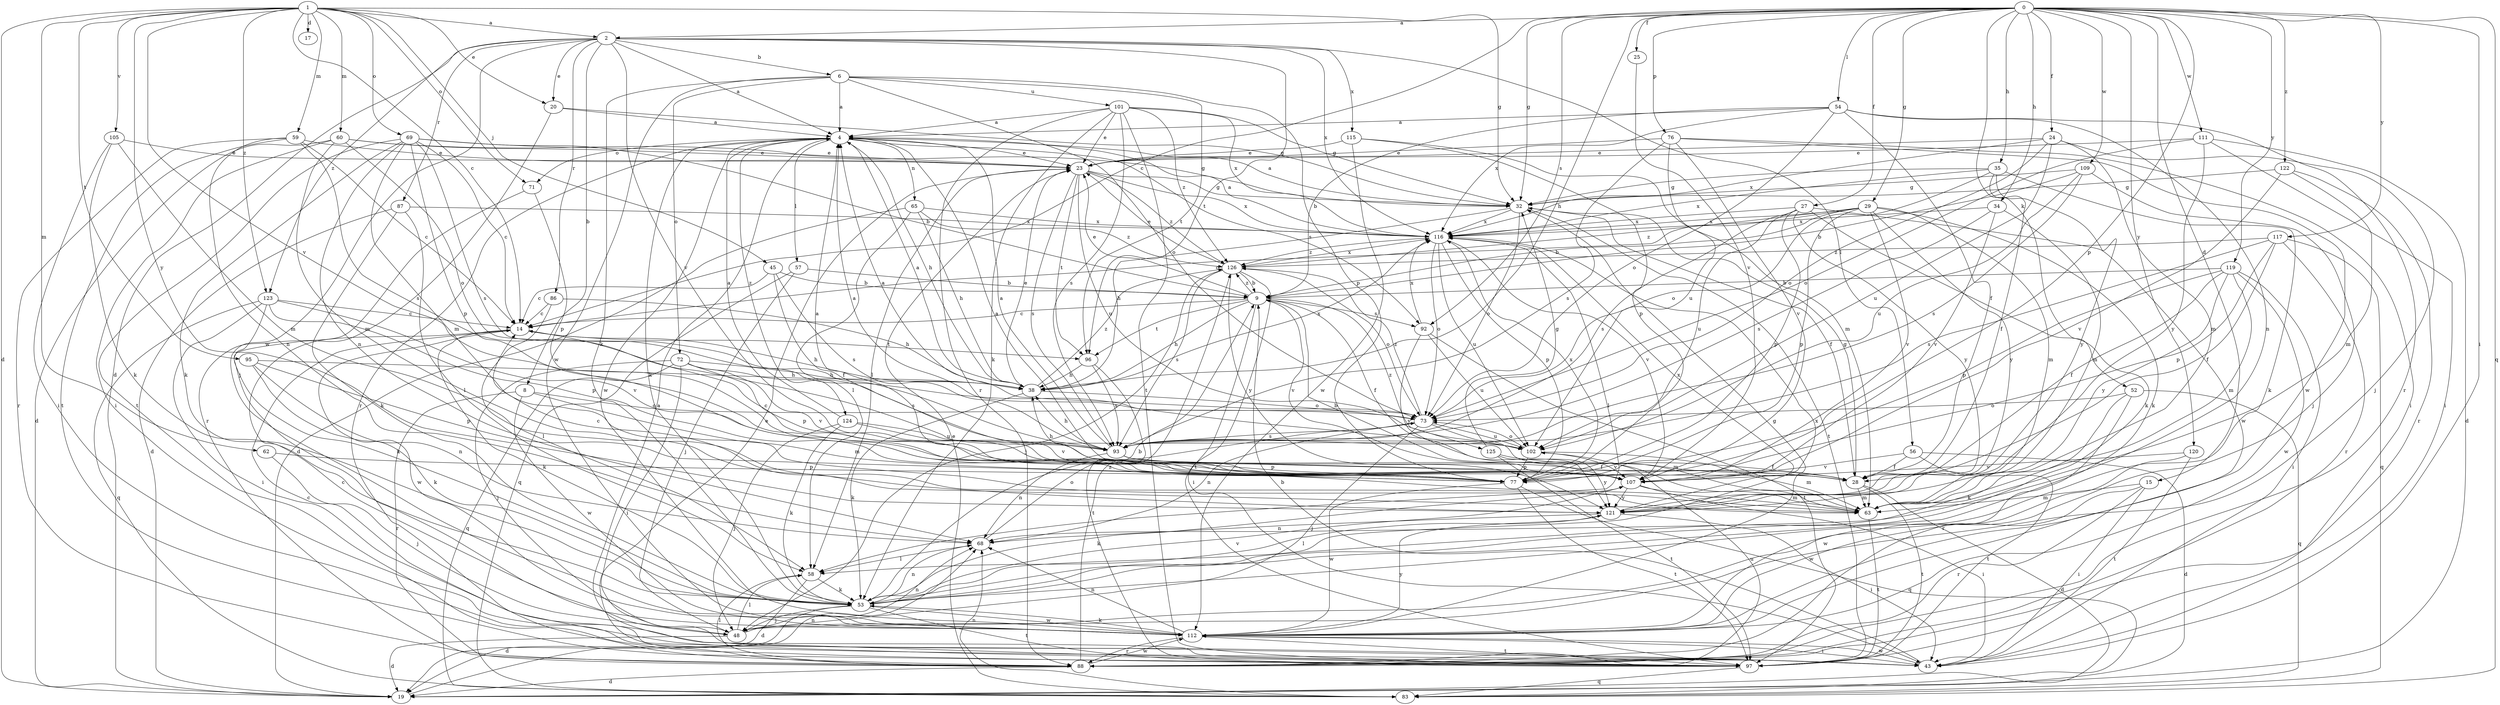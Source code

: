 strict digraph  {
0;
1;
2;
4;
6;
8;
9;
14;
15;
17;
19;
20;
23;
24;
25;
27;
28;
29;
32;
34;
35;
38;
43;
45;
48;
52;
53;
54;
56;
57;
58;
59;
60;
62;
63;
65;
68;
69;
71;
72;
73;
76;
77;
83;
86;
87;
88;
92;
93;
95;
96;
97;
101;
102;
105;
107;
109;
111;
112;
115;
116;
117;
119;
120;
121;
122;
123;
124;
125;
126;
0 -> 2  [label=a];
0 -> 14  [label=c];
0 -> 15  [label=d];
0 -> 24  [label=f];
0 -> 25  [label=f];
0 -> 27  [label=f];
0 -> 29  [label=g];
0 -> 32  [label=g];
0 -> 34  [label=h];
0 -> 35  [label=h];
0 -> 38  [label=h];
0 -> 43  [label=i];
0 -> 52  [label=k];
0 -> 54  [label=l];
0 -> 76  [label=p];
0 -> 77  [label=p];
0 -> 83  [label=q];
0 -> 92  [label=s];
0 -> 109  [label=w];
0 -> 111  [label=w];
0 -> 117  [label=y];
0 -> 119  [label=y];
0 -> 120  [label=y];
0 -> 122  [label=z];
1 -> 2  [label=a];
1 -> 14  [label=c];
1 -> 17  [label=d];
1 -> 19  [label=d];
1 -> 20  [label=e];
1 -> 32  [label=g];
1 -> 45  [label=j];
1 -> 59  [label=m];
1 -> 60  [label=m];
1 -> 62  [label=m];
1 -> 69  [label=o];
1 -> 71  [label=o];
1 -> 95  [label=t];
1 -> 105  [label=v];
1 -> 107  [label=v];
1 -> 121  [label=y];
1 -> 123  [label=z];
2 -> 4  [label=a];
2 -> 6  [label=b];
2 -> 8  [label=b];
2 -> 19  [label=d];
2 -> 20  [label=e];
2 -> 56  [label=l];
2 -> 86  [label=r];
2 -> 87  [label=r];
2 -> 96  [label=t];
2 -> 107  [label=v];
2 -> 112  [label=w];
2 -> 115  [label=x];
2 -> 116  [label=x];
2 -> 123  [label=z];
4 -> 23  [label=e];
4 -> 38  [label=h];
4 -> 53  [label=k];
4 -> 57  [label=l];
4 -> 65  [label=n];
4 -> 71  [label=o];
4 -> 88  [label=r];
4 -> 92  [label=s];
4 -> 112  [label=w];
4 -> 124  [label=z];
6 -> 4  [label=a];
6 -> 53  [label=k];
6 -> 72  [label=o];
6 -> 73  [label=o];
6 -> 77  [label=p];
6 -> 96  [label=t];
6 -> 101  [label=u];
6 -> 112  [label=w];
8 -> 63  [label=m];
8 -> 73  [label=o];
8 -> 88  [label=r];
8 -> 112  [label=w];
9 -> 14  [label=c];
9 -> 23  [label=e];
9 -> 28  [label=f];
9 -> 38  [label=h];
9 -> 43  [label=i];
9 -> 92  [label=s];
9 -> 96  [label=t];
9 -> 107  [label=v];
9 -> 125  [label=z];
9 -> 126  [label=z];
14 -> 38  [label=h];
14 -> 53  [label=k];
14 -> 96  [label=t];
14 -> 112  [label=w];
15 -> 43  [label=i];
15 -> 63  [label=m];
15 -> 88  [label=r];
15 -> 112  [label=w];
19 -> 68  [label=n];
20 -> 4  [label=a];
20 -> 32  [label=g];
20 -> 48  [label=j];
23 -> 32  [label=g];
23 -> 58  [label=l];
23 -> 93  [label=s];
23 -> 96  [label=t];
23 -> 102  [label=u];
23 -> 116  [label=x];
23 -> 126  [label=z];
24 -> 23  [label=e];
24 -> 48  [label=j];
24 -> 63  [label=m];
24 -> 73  [label=o];
24 -> 102  [label=u];
24 -> 116  [label=x];
25 -> 107  [label=v];
27 -> 53  [label=k];
27 -> 77  [label=p];
27 -> 93  [label=s];
27 -> 102  [label=u];
27 -> 112  [label=w];
27 -> 116  [label=x];
27 -> 121  [label=y];
28 -> 4  [label=a];
28 -> 19  [label=d];
28 -> 32  [label=g];
28 -> 63  [label=m];
28 -> 97  [label=t];
29 -> 9  [label=b];
29 -> 14  [label=c];
29 -> 53  [label=k];
29 -> 63  [label=m];
29 -> 77  [label=p];
29 -> 107  [label=v];
29 -> 116  [label=x];
29 -> 121  [label=y];
29 -> 126  [label=z];
32 -> 4  [label=a];
32 -> 28  [label=f];
32 -> 38  [label=h];
32 -> 73  [label=o];
32 -> 97  [label=t];
32 -> 116  [label=x];
34 -> 63  [label=m];
34 -> 93  [label=s];
34 -> 107  [label=v];
34 -> 116  [label=x];
35 -> 28  [label=f];
35 -> 32  [label=g];
35 -> 53  [label=k];
35 -> 73  [label=o];
35 -> 116  [label=x];
35 -> 121  [label=y];
38 -> 4  [label=a];
38 -> 23  [label=e];
38 -> 53  [label=k];
38 -> 73  [label=o];
38 -> 116  [label=x];
38 -> 126  [label=z];
43 -> 9  [label=b];
43 -> 112  [label=w];
45 -> 9  [label=b];
45 -> 14  [label=c];
45 -> 28  [label=f];
45 -> 93  [label=s];
48 -> 19  [label=d];
48 -> 58  [label=l];
48 -> 68  [label=n];
52 -> 53  [label=k];
52 -> 73  [label=o];
52 -> 83  [label=q];
52 -> 88  [label=r];
53 -> 9  [label=b];
53 -> 19  [label=d];
53 -> 48  [label=j];
53 -> 68  [label=n];
53 -> 97  [label=t];
53 -> 107  [label=v];
53 -> 112  [label=w];
53 -> 116  [label=x];
54 -> 4  [label=a];
54 -> 9  [label=b];
54 -> 28  [label=f];
54 -> 68  [label=n];
54 -> 73  [label=o];
54 -> 88  [label=r];
54 -> 116  [label=x];
56 -> 19  [label=d];
56 -> 28  [label=f];
56 -> 97  [label=t];
56 -> 107  [label=v];
57 -> 9  [label=b];
57 -> 48  [label=j];
57 -> 83  [label=q];
58 -> 19  [label=d];
58 -> 53  [label=k];
59 -> 14  [label=c];
59 -> 23  [label=e];
59 -> 68  [label=n];
59 -> 88  [label=r];
59 -> 93  [label=s];
59 -> 97  [label=t];
60 -> 19  [label=d];
60 -> 23  [label=e];
60 -> 32  [label=g];
60 -> 43  [label=i];
60 -> 63  [label=m];
60 -> 73  [label=o];
62 -> 48  [label=j];
62 -> 77  [label=p];
63 -> 9  [label=b];
63 -> 97  [label=t];
65 -> 19  [label=d];
65 -> 38  [label=h];
65 -> 58  [label=l];
65 -> 116  [label=x];
65 -> 126  [label=z];
68 -> 58  [label=l];
68 -> 73  [label=o];
69 -> 9  [label=b];
69 -> 14  [label=c];
69 -> 23  [label=e];
69 -> 53  [label=k];
69 -> 63  [label=m];
69 -> 68  [label=n];
69 -> 77  [label=p];
69 -> 93  [label=s];
69 -> 97  [label=t];
71 -> 77  [label=p];
71 -> 88  [label=r];
72 -> 38  [label=h];
72 -> 43  [label=i];
72 -> 48  [label=j];
72 -> 77  [label=p];
72 -> 83  [label=q];
72 -> 93  [label=s];
72 -> 107  [label=v];
73 -> 4  [label=a];
73 -> 48  [label=j];
73 -> 63  [label=m];
73 -> 68  [label=n];
73 -> 93  [label=s];
73 -> 102  [label=u];
73 -> 126  [label=z];
76 -> 23  [label=e];
76 -> 43  [label=i];
76 -> 93  [label=s];
76 -> 102  [label=u];
76 -> 107  [label=v];
76 -> 112  [label=w];
77 -> 4  [label=a];
77 -> 83  [label=q];
77 -> 97  [label=t];
77 -> 112  [label=w];
77 -> 116  [label=x];
83 -> 23  [label=e];
83 -> 68  [label=n];
86 -> 14  [label=c];
86 -> 38  [label=h];
86 -> 58  [label=l];
87 -> 19  [label=d];
87 -> 53  [label=k];
87 -> 58  [label=l];
87 -> 116  [label=x];
88 -> 19  [label=d];
88 -> 23  [label=e];
88 -> 58  [label=l];
88 -> 102  [label=u];
88 -> 112  [label=w];
88 -> 126  [label=z];
92 -> 97  [label=t];
92 -> 102  [label=u];
92 -> 116  [label=x];
92 -> 121  [label=y];
93 -> 4  [label=a];
93 -> 28  [label=f];
93 -> 38  [label=h];
93 -> 68  [label=n];
93 -> 77  [label=p];
95 -> 38  [label=h];
95 -> 53  [label=k];
95 -> 68  [label=n];
95 -> 77  [label=p];
96 -> 38  [label=h];
96 -> 93  [label=s];
96 -> 97  [label=t];
97 -> 4  [label=a];
97 -> 14  [label=c];
97 -> 83  [label=q];
101 -> 4  [label=a];
101 -> 23  [label=e];
101 -> 32  [label=g];
101 -> 53  [label=k];
101 -> 88  [label=r];
101 -> 93  [label=s];
101 -> 97  [label=t];
101 -> 116  [label=x];
101 -> 126  [label=z];
102 -> 4  [label=a];
102 -> 63  [label=m];
102 -> 73  [label=o];
102 -> 77  [label=p];
102 -> 107  [label=v];
105 -> 23  [label=e];
105 -> 43  [label=i];
105 -> 53  [label=k];
105 -> 63  [label=m];
107 -> 14  [label=c];
107 -> 38  [label=h];
107 -> 43  [label=i];
107 -> 53  [label=k];
107 -> 63  [label=m];
107 -> 121  [label=y];
109 -> 9  [label=b];
109 -> 32  [label=g];
109 -> 48  [label=j];
109 -> 93  [label=s];
109 -> 102  [label=u];
111 -> 19  [label=d];
111 -> 23  [label=e];
111 -> 43  [label=i];
111 -> 73  [label=o];
111 -> 121  [label=y];
112 -> 14  [label=c];
112 -> 32  [label=g];
112 -> 43  [label=i];
112 -> 53  [label=k];
112 -> 68  [label=n];
112 -> 88  [label=r];
112 -> 97  [label=t];
112 -> 121  [label=y];
115 -> 23  [label=e];
115 -> 63  [label=m];
115 -> 77  [label=p];
115 -> 112  [label=w];
116 -> 4  [label=a];
116 -> 58  [label=l];
116 -> 73  [label=o];
116 -> 77  [label=p];
116 -> 102  [label=u];
116 -> 107  [label=v];
116 -> 126  [label=z];
117 -> 28  [label=f];
117 -> 77  [label=p];
117 -> 83  [label=q];
117 -> 88  [label=r];
117 -> 93  [label=s];
117 -> 126  [label=z];
119 -> 9  [label=b];
119 -> 28  [label=f];
119 -> 43  [label=i];
119 -> 63  [label=m];
119 -> 77  [label=p];
119 -> 112  [label=w];
119 -> 121  [label=y];
120 -> 97  [label=t];
120 -> 107  [label=v];
120 -> 112  [label=w];
121 -> 14  [label=c];
121 -> 43  [label=i];
121 -> 58  [label=l];
121 -> 68  [label=n];
121 -> 116  [label=x];
122 -> 32  [label=g];
122 -> 63  [label=m];
122 -> 88  [label=r];
122 -> 107  [label=v];
123 -> 14  [label=c];
123 -> 43  [label=i];
123 -> 53  [label=k];
123 -> 77  [label=p];
123 -> 83  [label=q];
123 -> 107  [label=v];
124 -> 4  [label=a];
124 -> 48  [label=j];
124 -> 53  [label=k];
124 -> 102  [label=u];
124 -> 107  [label=v];
125 -> 28  [label=f];
125 -> 32  [label=g];
125 -> 97  [label=t];
125 -> 121  [label=y];
126 -> 9  [label=b];
126 -> 23  [label=e];
126 -> 48  [label=j];
126 -> 73  [label=o];
126 -> 93  [label=s];
126 -> 97  [label=t];
126 -> 116  [label=x];
126 -> 121  [label=y];
}
